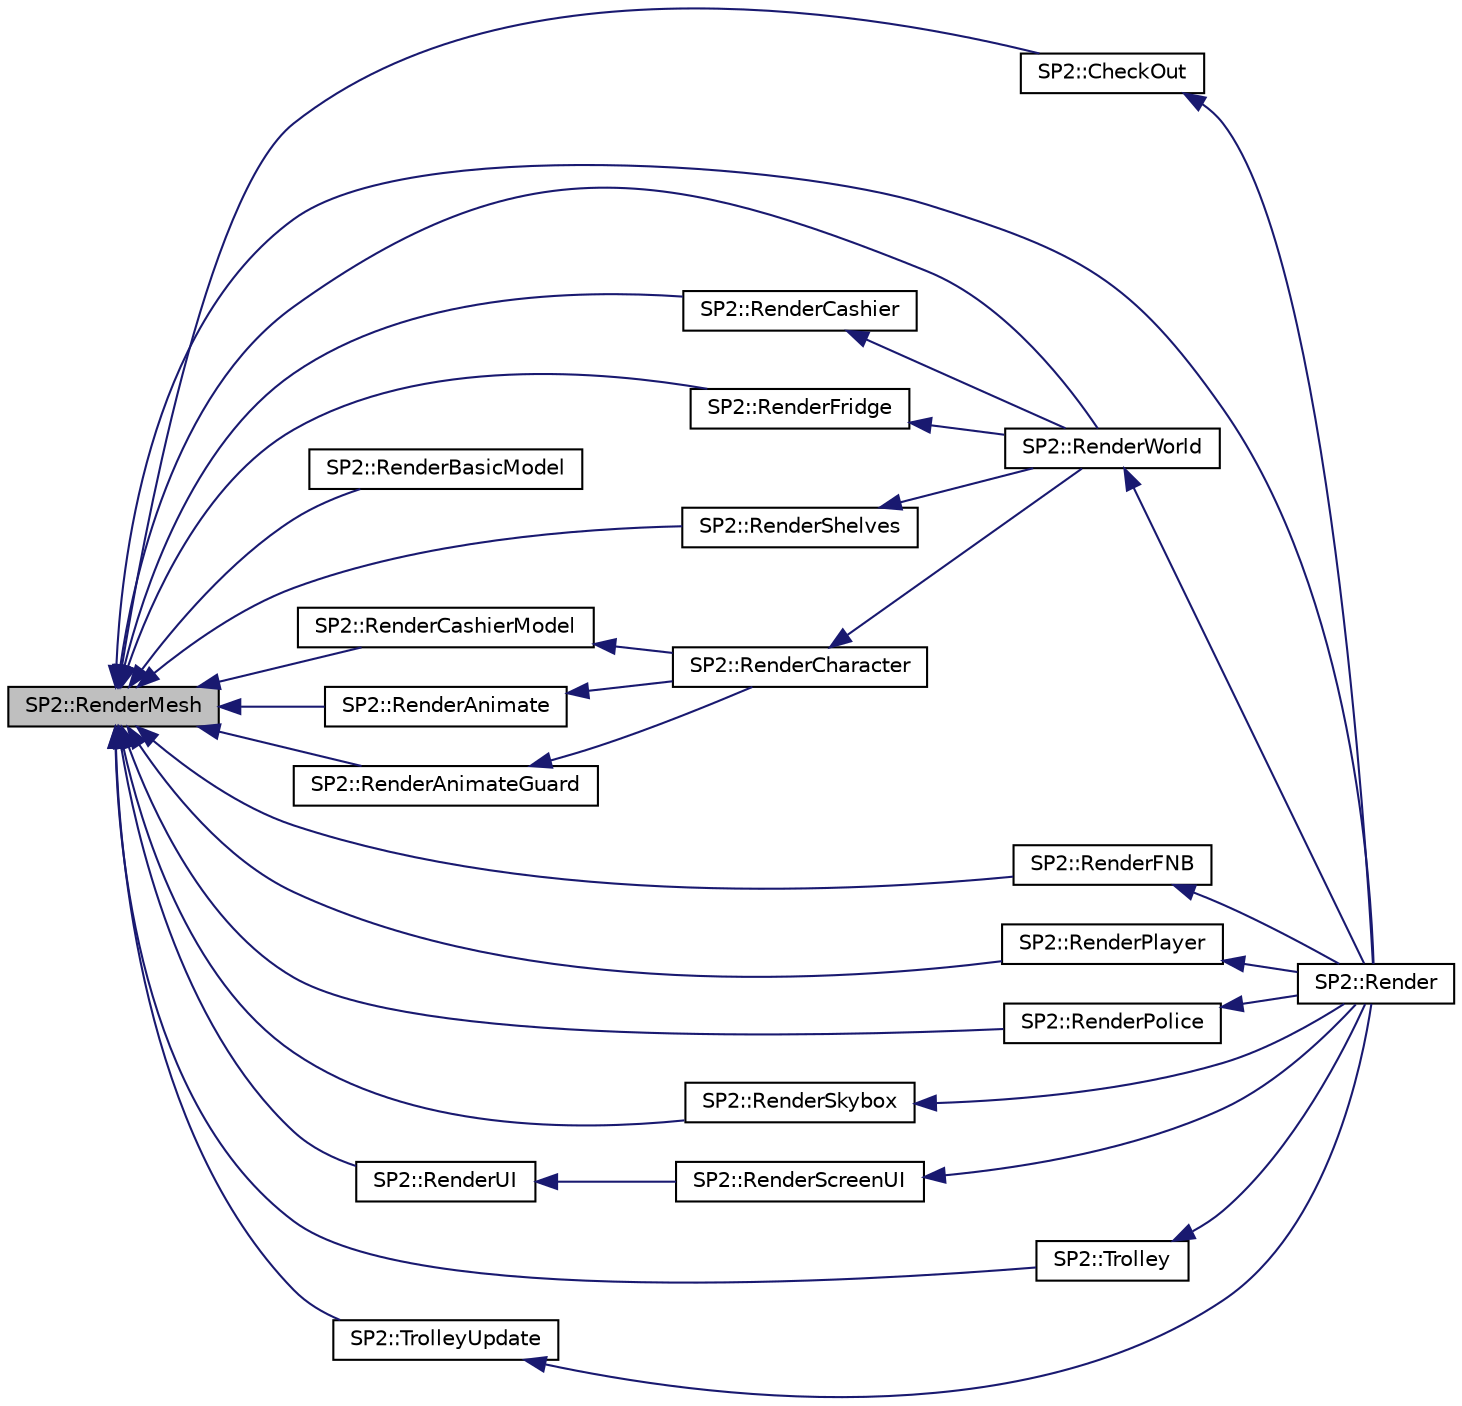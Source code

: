 digraph "SP2::RenderMesh"
{
  bgcolor="transparent";
  edge [fontname="Helvetica",fontsize="10",labelfontname="Helvetica",labelfontsize="10"];
  node [fontname="Helvetica",fontsize="10",shape=record];
  rankdir="LR";
  Node1 [label="SP2::RenderMesh",height=0.2,width=0.4,color="black", fillcolor="grey75", style="filled", fontcolor="black"];
  Node1 -> Node2 [dir="back",color="midnightblue",fontsize="10",style="solid",fontname="Helvetica"];
  Node2 [label="SP2::CheckOut",height=0.2,width=0.4,color="black",URL="$classSP2.html#a4036040754c9187fc27d70fa2025ce23"];
  Node2 -> Node3 [dir="back",color="midnightblue",fontsize="10",style="solid",fontname="Helvetica"];
  Node3 [label="SP2::Render",height=0.2,width=0.4,color="black",URL="$classSP2.html#a90159ea511cadcc99364c6f75d108a71"];
  Node1 -> Node3 [dir="back",color="midnightblue",fontsize="10",style="solid",fontname="Helvetica"];
  Node1 -> Node4 [dir="back",color="midnightblue",fontsize="10",style="solid",fontname="Helvetica"];
  Node4 [label="SP2::RenderAnimate",height=0.2,width=0.4,color="black",URL="$classSP2.html#aa2c2a45e6c1ad55242fb4cef5601723f"];
  Node4 -> Node5 [dir="back",color="midnightblue",fontsize="10",style="solid",fontname="Helvetica"];
  Node5 [label="SP2::RenderCharacter",height=0.2,width=0.4,color="black",URL="$classSP2.html#a1575e4510c94863f957f85a321ce0bab"];
  Node5 -> Node6 [dir="back",color="midnightblue",fontsize="10",style="solid",fontname="Helvetica"];
  Node6 [label="SP2::RenderWorld",height=0.2,width=0.4,color="black",URL="$classSP2.html#ae841ebf184eb3abf840bc54af48fb3c5"];
  Node6 -> Node3 [dir="back",color="midnightblue",fontsize="10",style="solid",fontname="Helvetica"];
  Node1 -> Node7 [dir="back",color="midnightblue",fontsize="10",style="solid",fontname="Helvetica"];
  Node7 [label="SP2::RenderAnimateGuard",height=0.2,width=0.4,color="black",URL="$classSP2.html#aa007905a025491bafb48055b1c9d4b57"];
  Node7 -> Node5 [dir="back",color="midnightblue",fontsize="10",style="solid",fontname="Helvetica"];
  Node1 -> Node8 [dir="back",color="midnightblue",fontsize="10",style="solid",fontname="Helvetica"];
  Node8 [label="SP2::RenderBasicModel",height=0.2,width=0.4,color="black",URL="$classSP2.html#ab0dd6ec77f23da01d9bf4bb5cb317892"];
  Node1 -> Node9 [dir="back",color="midnightblue",fontsize="10",style="solid",fontname="Helvetica"];
  Node9 [label="SP2::RenderCashier",height=0.2,width=0.4,color="black",URL="$classSP2.html#aef63cecb704d08d6f01e8862f1560878"];
  Node9 -> Node6 [dir="back",color="midnightblue",fontsize="10",style="solid",fontname="Helvetica"];
  Node1 -> Node10 [dir="back",color="midnightblue",fontsize="10",style="solid",fontname="Helvetica"];
  Node10 [label="SP2::RenderCashierModel",height=0.2,width=0.4,color="black",URL="$classSP2.html#a8ef9dc2ac971aa66fed381ebb7b52821"];
  Node10 -> Node5 [dir="back",color="midnightblue",fontsize="10",style="solid",fontname="Helvetica"];
  Node1 -> Node11 [dir="back",color="midnightblue",fontsize="10",style="solid",fontname="Helvetica"];
  Node11 [label="SP2::RenderFNB",height=0.2,width=0.4,color="black",URL="$classSP2.html#adba986149ca1f4881677bec02996ee76"];
  Node11 -> Node3 [dir="back",color="midnightblue",fontsize="10",style="solid",fontname="Helvetica"];
  Node1 -> Node12 [dir="back",color="midnightblue",fontsize="10",style="solid",fontname="Helvetica"];
  Node12 [label="SP2::RenderFridge",height=0.2,width=0.4,color="black",URL="$classSP2.html#a55ac9c42c9a10b7b54d2719e4e983d8f"];
  Node12 -> Node6 [dir="back",color="midnightblue",fontsize="10",style="solid",fontname="Helvetica"];
  Node1 -> Node13 [dir="back",color="midnightblue",fontsize="10",style="solid",fontname="Helvetica"];
  Node13 [label="SP2::RenderPlayer",height=0.2,width=0.4,color="black",URL="$classSP2.html#a4e58b7099316f5913fc77ea5061bc48c"];
  Node13 -> Node3 [dir="back",color="midnightblue",fontsize="10",style="solid",fontname="Helvetica"];
  Node1 -> Node14 [dir="back",color="midnightblue",fontsize="10",style="solid",fontname="Helvetica"];
  Node14 [label="SP2::RenderPolice",height=0.2,width=0.4,color="black",URL="$classSP2.html#a9a3e14f5fff0d9412f11df54ed578c13"];
  Node14 -> Node3 [dir="back",color="midnightblue",fontsize="10",style="solid",fontname="Helvetica"];
  Node1 -> Node15 [dir="back",color="midnightblue",fontsize="10",style="solid",fontname="Helvetica"];
  Node15 [label="SP2::RenderShelves",height=0.2,width=0.4,color="black",URL="$classSP2.html#aaf03567aeab1b20fe09c1fd2846e3524"];
  Node15 -> Node6 [dir="back",color="midnightblue",fontsize="10",style="solid",fontname="Helvetica"];
  Node1 -> Node16 [dir="back",color="midnightblue",fontsize="10",style="solid",fontname="Helvetica"];
  Node16 [label="SP2::RenderSkybox",height=0.2,width=0.4,color="black",URL="$classSP2.html#a75139f304295fd0bfbf91080b49bc10c"];
  Node16 -> Node3 [dir="back",color="midnightblue",fontsize="10",style="solid",fontname="Helvetica"];
  Node1 -> Node17 [dir="back",color="midnightblue",fontsize="10",style="solid",fontname="Helvetica"];
  Node17 [label="SP2::RenderUI",height=0.2,width=0.4,color="black",URL="$classSP2.html#a4466b1e27a706fd6f0a7491a6a242eee"];
  Node17 -> Node18 [dir="back",color="midnightblue",fontsize="10",style="solid",fontname="Helvetica"];
  Node18 [label="SP2::RenderScreenUI",height=0.2,width=0.4,color="black",URL="$classSP2.html#ac3b1e7055739e49059f10886e828eaa1"];
  Node18 -> Node3 [dir="back",color="midnightblue",fontsize="10",style="solid",fontname="Helvetica"];
  Node1 -> Node6 [dir="back",color="midnightblue",fontsize="10",style="solid",fontname="Helvetica"];
  Node1 -> Node19 [dir="back",color="midnightblue",fontsize="10",style="solid",fontname="Helvetica"];
  Node19 [label="SP2::Trolley",height=0.2,width=0.4,color="black",URL="$classSP2.html#a4db34fd691c1fd573314e97cd67018d2"];
  Node19 -> Node3 [dir="back",color="midnightblue",fontsize="10",style="solid",fontname="Helvetica"];
  Node1 -> Node20 [dir="back",color="midnightblue",fontsize="10",style="solid",fontname="Helvetica"];
  Node20 [label="SP2::TrolleyUpdate",height=0.2,width=0.4,color="black",URL="$classSP2.html#aad07f77a1ec1a488c91483bcf29c3723"];
  Node20 -> Node3 [dir="back",color="midnightblue",fontsize="10",style="solid",fontname="Helvetica"];
}
